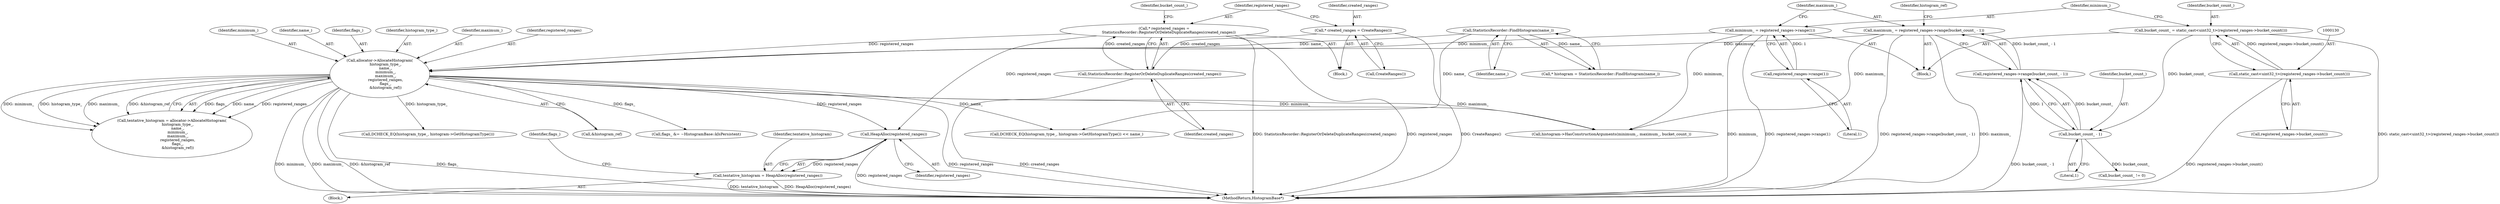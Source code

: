 digraph "0_Chrome_03c2e97746a2c471ae136b0c669f8d0c033fe168@API" {
"1000180" [label="(Call,HeapAlloc(registered_ranges))"];
"1000118" [label="(Call,* registered_ranges =\n        StatisticsRecorder::RegisterOrDeleteDuplicateRanges(created_ranges))"];
"1000120" [label="(Call,StatisticsRecorder::RegisterOrDeleteDuplicateRanges(created_ranges))"];
"1000114" [label="(Call,* created_ranges = CreateRanges())"];
"1000156" [label="(Call,allocator->AllocateHistogram(\n          histogram_type_,\n          name_,\n          minimum_,\n          maximum_,\n          registered_ranges,\n          flags_,\n          &histogram_ref))"];
"1000107" [label="(Call,StatisticsRecorder::FindHistogram(name_))"];
"1000132" [label="(Call,minimum_ = registered_ranges->range(1))"];
"1000134" [label="(Call,registered_ranges->range(1))"];
"1000136" [label="(Call,maximum_ = registered_ranges->range(bucket_count_ - 1))"];
"1000138" [label="(Call,registered_ranges->range(bucket_count_ - 1))"];
"1000139" [label="(Call,bucket_count_ - 1)"];
"1000127" [label="(Call,bucket_count_ = static_cast<uint32_t>(registered_ranges->bucket_count()))"];
"1000129" [label="(Call,static_cast<uint32_t>(registered_ranges->bucket_count()))"];
"1000178" [label="(Call,tentative_histogram = HeapAlloc(registered_ranges))"];
"1000180" [label="(Call,HeapAlloc(registered_ranges))"];
"1000157" [label="(Identifier,histogram_type_)"];
"1000114" [label="(Call,* created_ranges = CreateRanges())"];
"1000134" [label="(Call,registered_ranges->range(1))"];
"1000160" [label="(Identifier,maximum_)"];
"1000137" [label="(Identifier,maximum_)"];
"1000136" [label="(Call,maximum_ = registered_ranges->range(bucket_count_ - 1))"];
"1000179" [label="(Identifier,tentative_histogram)"];
"1000213" [label="(Call,DCHECK_EQ(histogram_type_, histogram->GetHistogramType()))"];
"1000219" [label="(Call,bucket_count_ != 0)"];
"1000107" [label="(Call,StatisticsRecorder::FindHistogram(name_))"];
"1000133" [label="(Identifier,minimum_)"];
"1000116" [label="(Call,CreateRanges())"];
"1000178" [label="(Call,tentative_histogram = HeapAlloc(registered_ranges))"];
"1000240" [label="(MethodReturn,HistogramBase*)"];
"1000161" [label="(Identifier,registered_ranges)"];
"1000132" [label="(Call,minimum_ = registered_ranges->range(1))"];
"1000120" [label="(Call,StatisticsRecorder::RegisterOrDeleteDuplicateRanges(created_ranges))"];
"1000127" [label="(Call,bucket_count_ = static_cast<uint32_t>(registered_ranges->bucket_count()))"];
"1000144" [label="(Identifier,histogram_ref)"];
"1000181" [label="(Identifier,registered_ranges)"];
"1000115" [label="(Identifier,created_ranges)"];
"1000212" [label="(Call,DCHECK_EQ(histogram_type_, histogram->GetHistogramType()) << name_)"];
"1000124" [label="(Identifier,bucket_count_)"];
"1000131" [label="(Call,registered_ranges->bucket_count())"];
"1000163" [label="(Call,&histogram_ref)"];
"1000112" [label="(Block,)"];
"1000159" [label="(Identifier,minimum_)"];
"1000156" [label="(Call,allocator->AllocateHistogram(\n          histogram_type_,\n          name_,\n          minimum_,\n          maximum_,\n          registered_ranges,\n          flags_,\n          &histogram_ref))"];
"1000175" [label="(Call,flags_ &= ~HistogramBase::kIsPersistent)"];
"1000118" [label="(Call,* registered_ranges =\n        StatisticsRecorder::RegisterOrDeleteDuplicateRanges(created_ranges))"];
"1000140" [label="(Identifier,bucket_count_)"];
"1000158" [label="(Identifier,name_)"];
"1000108" [label="(Identifier,name_)"];
"1000141" [label="(Literal,1)"];
"1000135" [label="(Literal,1)"];
"1000139" [label="(Call,bucket_count_ - 1)"];
"1000121" [label="(Identifier,created_ranges)"];
"1000119" [label="(Identifier,registered_ranges)"];
"1000168" [label="(Block,)"];
"1000129" [label="(Call,static_cast<uint32_t>(registered_ranges->bucket_count()))"];
"1000223" [label="(Call,histogram->HasConstructionArguments(minimum_, maximum_, bucket_count_))"];
"1000183" [label="(Identifier,flags_)"];
"1000162" [label="(Identifier,flags_)"];
"1000126" [label="(Block,)"];
"1000138" [label="(Call,registered_ranges->range(bucket_count_ - 1))"];
"1000105" [label="(Call,* histogram = StatisticsRecorder::FindHistogram(name_))"];
"1000154" [label="(Call,tentative_histogram = allocator->AllocateHistogram(\n          histogram_type_,\n          name_,\n          minimum_,\n          maximum_,\n          registered_ranges,\n          flags_,\n          &histogram_ref))"];
"1000128" [label="(Identifier,bucket_count_)"];
"1000180" -> "1000178"  [label="AST: "];
"1000180" -> "1000181"  [label="CFG: "];
"1000181" -> "1000180"  [label="AST: "];
"1000178" -> "1000180"  [label="CFG: "];
"1000180" -> "1000240"  [label="DDG: registered_ranges"];
"1000180" -> "1000178"  [label="DDG: registered_ranges"];
"1000118" -> "1000180"  [label="DDG: registered_ranges"];
"1000156" -> "1000180"  [label="DDG: registered_ranges"];
"1000118" -> "1000112"  [label="AST: "];
"1000118" -> "1000120"  [label="CFG: "];
"1000119" -> "1000118"  [label="AST: "];
"1000120" -> "1000118"  [label="AST: "];
"1000124" -> "1000118"  [label="CFG: "];
"1000118" -> "1000240"  [label="DDG: StatisticsRecorder::RegisterOrDeleteDuplicateRanges(created_ranges)"];
"1000118" -> "1000240"  [label="DDG: registered_ranges"];
"1000120" -> "1000118"  [label="DDG: created_ranges"];
"1000118" -> "1000156"  [label="DDG: registered_ranges"];
"1000120" -> "1000121"  [label="CFG: "];
"1000121" -> "1000120"  [label="AST: "];
"1000120" -> "1000240"  [label="DDG: created_ranges"];
"1000114" -> "1000120"  [label="DDG: created_ranges"];
"1000114" -> "1000112"  [label="AST: "];
"1000114" -> "1000116"  [label="CFG: "];
"1000115" -> "1000114"  [label="AST: "];
"1000116" -> "1000114"  [label="AST: "];
"1000119" -> "1000114"  [label="CFG: "];
"1000114" -> "1000240"  [label="DDG: CreateRanges()"];
"1000156" -> "1000154"  [label="AST: "];
"1000156" -> "1000163"  [label="CFG: "];
"1000157" -> "1000156"  [label="AST: "];
"1000158" -> "1000156"  [label="AST: "];
"1000159" -> "1000156"  [label="AST: "];
"1000160" -> "1000156"  [label="AST: "];
"1000161" -> "1000156"  [label="AST: "];
"1000162" -> "1000156"  [label="AST: "];
"1000163" -> "1000156"  [label="AST: "];
"1000154" -> "1000156"  [label="CFG: "];
"1000156" -> "1000240"  [label="DDG: minimum_"];
"1000156" -> "1000240"  [label="DDG: maximum_"];
"1000156" -> "1000240"  [label="DDG: &histogram_ref"];
"1000156" -> "1000240"  [label="DDG: flags_"];
"1000156" -> "1000240"  [label="DDG: registered_ranges"];
"1000156" -> "1000154"  [label="DDG: flags_"];
"1000156" -> "1000154"  [label="DDG: name_"];
"1000156" -> "1000154"  [label="DDG: registered_ranges"];
"1000156" -> "1000154"  [label="DDG: minimum_"];
"1000156" -> "1000154"  [label="DDG: histogram_type_"];
"1000156" -> "1000154"  [label="DDG: maximum_"];
"1000156" -> "1000154"  [label="DDG: &histogram_ref"];
"1000107" -> "1000156"  [label="DDG: name_"];
"1000132" -> "1000156"  [label="DDG: minimum_"];
"1000136" -> "1000156"  [label="DDG: maximum_"];
"1000156" -> "1000175"  [label="DDG: flags_"];
"1000156" -> "1000213"  [label="DDG: histogram_type_"];
"1000156" -> "1000212"  [label="DDG: name_"];
"1000156" -> "1000223"  [label="DDG: minimum_"];
"1000156" -> "1000223"  [label="DDG: maximum_"];
"1000107" -> "1000105"  [label="AST: "];
"1000107" -> "1000108"  [label="CFG: "];
"1000108" -> "1000107"  [label="AST: "];
"1000105" -> "1000107"  [label="CFG: "];
"1000107" -> "1000105"  [label="DDG: name_"];
"1000107" -> "1000212"  [label="DDG: name_"];
"1000132" -> "1000126"  [label="AST: "];
"1000132" -> "1000134"  [label="CFG: "];
"1000133" -> "1000132"  [label="AST: "];
"1000134" -> "1000132"  [label="AST: "];
"1000137" -> "1000132"  [label="CFG: "];
"1000132" -> "1000240"  [label="DDG: minimum_"];
"1000132" -> "1000240"  [label="DDG: registered_ranges->range(1)"];
"1000134" -> "1000132"  [label="DDG: 1"];
"1000132" -> "1000223"  [label="DDG: minimum_"];
"1000134" -> "1000135"  [label="CFG: "];
"1000135" -> "1000134"  [label="AST: "];
"1000136" -> "1000126"  [label="AST: "];
"1000136" -> "1000138"  [label="CFG: "];
"1000137" -> "1000136"  [label="AST: "];
"1000138" -> "1000136"  [label="AST: "];
"1000144" -> "1000136"  [label="CFG: "];
"1000136" -> "1000240"  [label="DDG: registered_ranges->range(bucket_count_ - 1)"];
"1000136" -> "1000240"  [label="DDG: maximum_"];
"1000138" -> "1000136"  [label="DDG: bucket_count_ - 1"];
"1000136" -> "1000223"  [label="DDG: maximum_"];
"1000138" -> "1000139"  [label="CFG: "];
"1000139" -> "1000138"  [label="AST: "];
"1000138" -> "1000240"  [label="DDG: bucket_count_ - 1"];
"1000139" -> "1000138"  [label="DDG: bucket_count_"];
"1000139" -> "1000138"  [label="DDG: 1"];
"1000139" -> "1000141"  [label="CFG: "];
"1000140" -> "1000139"  [label="AST: "];
"1000141" -> "1000139"  [label="AST: "];
"1000127" -> "1000139"  [label="DDG: bucket_count_"];
"1000139" -> "1000219"  [label="DDG: bucket_count_"];
"1000127" -> "1000126"  [label="AST: "];
"1000127" -> "1000129"  [label="CFG: "];
"1000128" -> "1000127"  [label="AST: "];
"1000129" -> "1000127"  [label="AST: "];
"1000133" -> "1000127"  [label="CFG: "];
"1000127" -> "1000240"  [label="DDG: static_cast<uint32_t>(registered_ranges->bucket_count())"];
"1000129" -> "1000127"  [label="DDG: registered_ranges->bucket_count()"];
"1000129" -> "1000131"  [label="CFG: "];
"1000130" -> "1000129"  [label="AST: "];
"1000131" -> "1000129"  [label="AST: "];
"1000129" -> "1000240"  [label="DDG: registered_ranges->bucket_count()"];
"1000178" -> "1000168"  [label="AST: "];
"1000179" -> "1000178"  [label="AST: "];
"1000183" -> "1000178"  [label="CFG: "];
"1000178" -> "1000240"  [label="DDG: tentative_histogram"];
"1000178" -> "1000240"  [label="DDG: HeapAlloc(registered_ranges)"];
}
